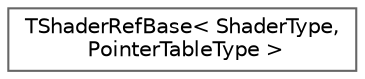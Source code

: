 digraph "Graphical Class Hierarchy"
{
 // INTERACTIVE_SVG=YES
 // LATEX_PDF_SIZE
  bgcolor="transparent";
  edge [fontname=Helvetica,fontsize=10,labelfontname=Helvetica,labelfontsize=10];
  node [fontname=Helvetica,fontsize=10,shape=box,height=0.2,width=0.4];
  rankdir="LR";
  Node0 [id="Node000000",label="TShaderRefBase\< ShaderType,\l PointerTableType \>",height=0.2,width=0.4,color="grey40", fillcolor="white", style="filled",URL="$dc/d92/classTShaderRefBase.html",tooltip=" "];
}
